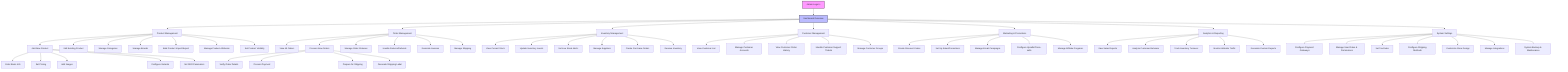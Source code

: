 graph TD
    A[Admin Logs In] --> B[Dashboard Overview]
    
    B --> C[Product Management]
    B --> D[Order Management]
    B --> E[Inventory Management]
    B --> F[Customer Management]
    B --> G[Marketing & Promotions]
    B --> H[Analytics & Reporting]
    B --> I[System Settings]

    C --> C1[Add New Product]
    C --> C2[Edit Existing Product]
    C --> C3[Manage Categories]
    C --> C4[Manage Brands]
    C --> C5[Bulk Product Import/Export]
    C --> C6[Manage Product Attributes]
    C --> C7[Set Product Visibility]

    C1 --> C1a[Enter Basic Info]
    C1 --> C1b[Set Pricing]
    C1 --> C1c[Add Images]
    C1 --> C1d[Configure Variants]
    C1 --> C1e[Set SEO Parameters]

    D --> D1[View All Orders]
    D --> D2[Process New Orders]
    D --> D3[Manage Order Statuses]
    D --> D4[Handle Returns/Refunds]
    D --> D5[Generate Invoices]
    D --> D6[Manage Shipping]

    D2 --> D2a[Verify Order Details]
    D2 --> D2b[Process Payment]
    D2 --> D2c[Prepare for Shipping]
    D2 --> D2d[Generate Shipping Label]

    E --> E1[View Current Stock]
    E --> E2[Update Inventory Levels]
    E --> E3[Set Low Stock Alerts]
    E --> E4[Manage Suppliers]
    E --> E5[Create Purchase Orders]
    E --> E6[Receive Inventory]

    F --> F1[View Customer List]
    F --> F2[Manage Customer Accounts]
    F --> F3[View Customer Order History]
    F --> F4[Handle Customer Support Tickets]
    F --> F5[Manage Customer Groups]

    G --> G1[Create Discount Codes]
    G --> G2[Set Up Sales/Promotions]
    G --> G3[Manage Email Campaigns]
    G --> G4[Configure Upsells/Cross-sells]
    G --> G5[Manage Affiliate Programs]

    H --> H1[View Sales Reports]
    H --> H2[Analyze Customer Behavior]
    H --> H3[Track Inventory Turnover]
    H --> H4[Monitor Website Traffic]
    H --> H5[Generate Custom Reports]

    I --> I1[Configure Payment Gateways]
    I --> I2[Manage User Roles & Permissions]
    I --> I3[Set Tax Rules]
    I --> I4[Configure Shipping Methods]
    I --> I5[Customize Store Design]
    I --> I6[Manage Integrations]
    I --> I7[System Backup & Maintenance]

    style A fill:#f9f,stroke:#333,stroke-width:2px
    style B fill:#bbf,stroke:#333,stroke-width:2px